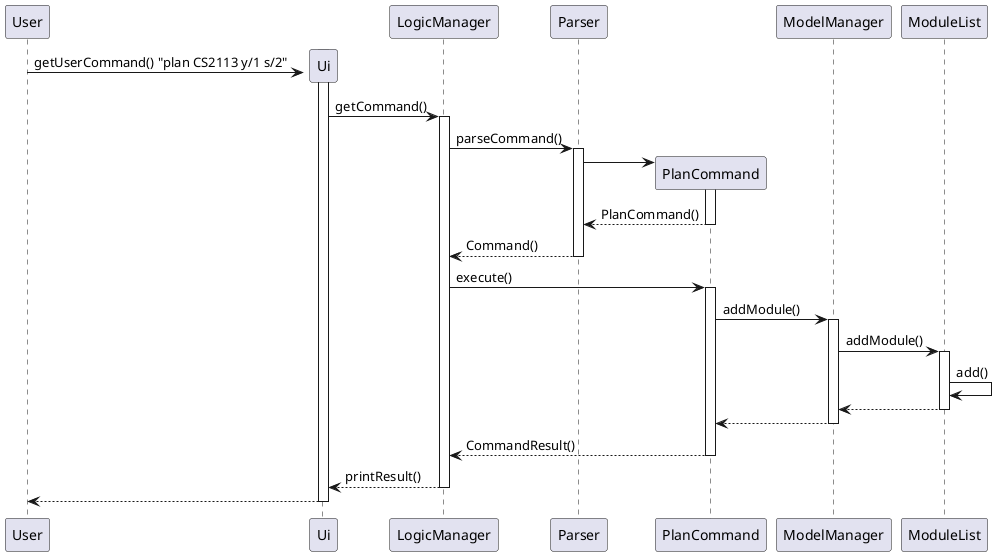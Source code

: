 @startuml
participant User

create Ui
activate Ui
User -> Ui: getUserCommand() "plan CS2113 y/1 s/2"

Ui -> LogicManager: getCommand()
activate LogicManager


LogicManager -> Parser: parseCommand()
activate Parser


create PlanCommand
Parser -> PlanCommand
activate PlanCommand

PlanCommand --> Parser: PlanCommand()
deactivate PlanCommand


Parser --> LogicManager: Command()
deactivate Parser


LogicManager -> PlanCommand: execute()
activate PlanCommand

PlanCommand -> ModelManager: addModule()
activate ModelManager

ModelManager -> ModuleList: addModule()
activate ModuleList

ModuleList -> ModuleList: add()

ModuleList --> ModelManager: 
deactivate ModuleList

ModelManager --> PlanCommand
deactivate ModelManager

PlanCommand --> LogicManager: CommandResult()
deactivate PlanCommand

LogicManager --> Ui: printResult()
deactivate LogicManager

Ui --> User
deactivate Ui

@enduml